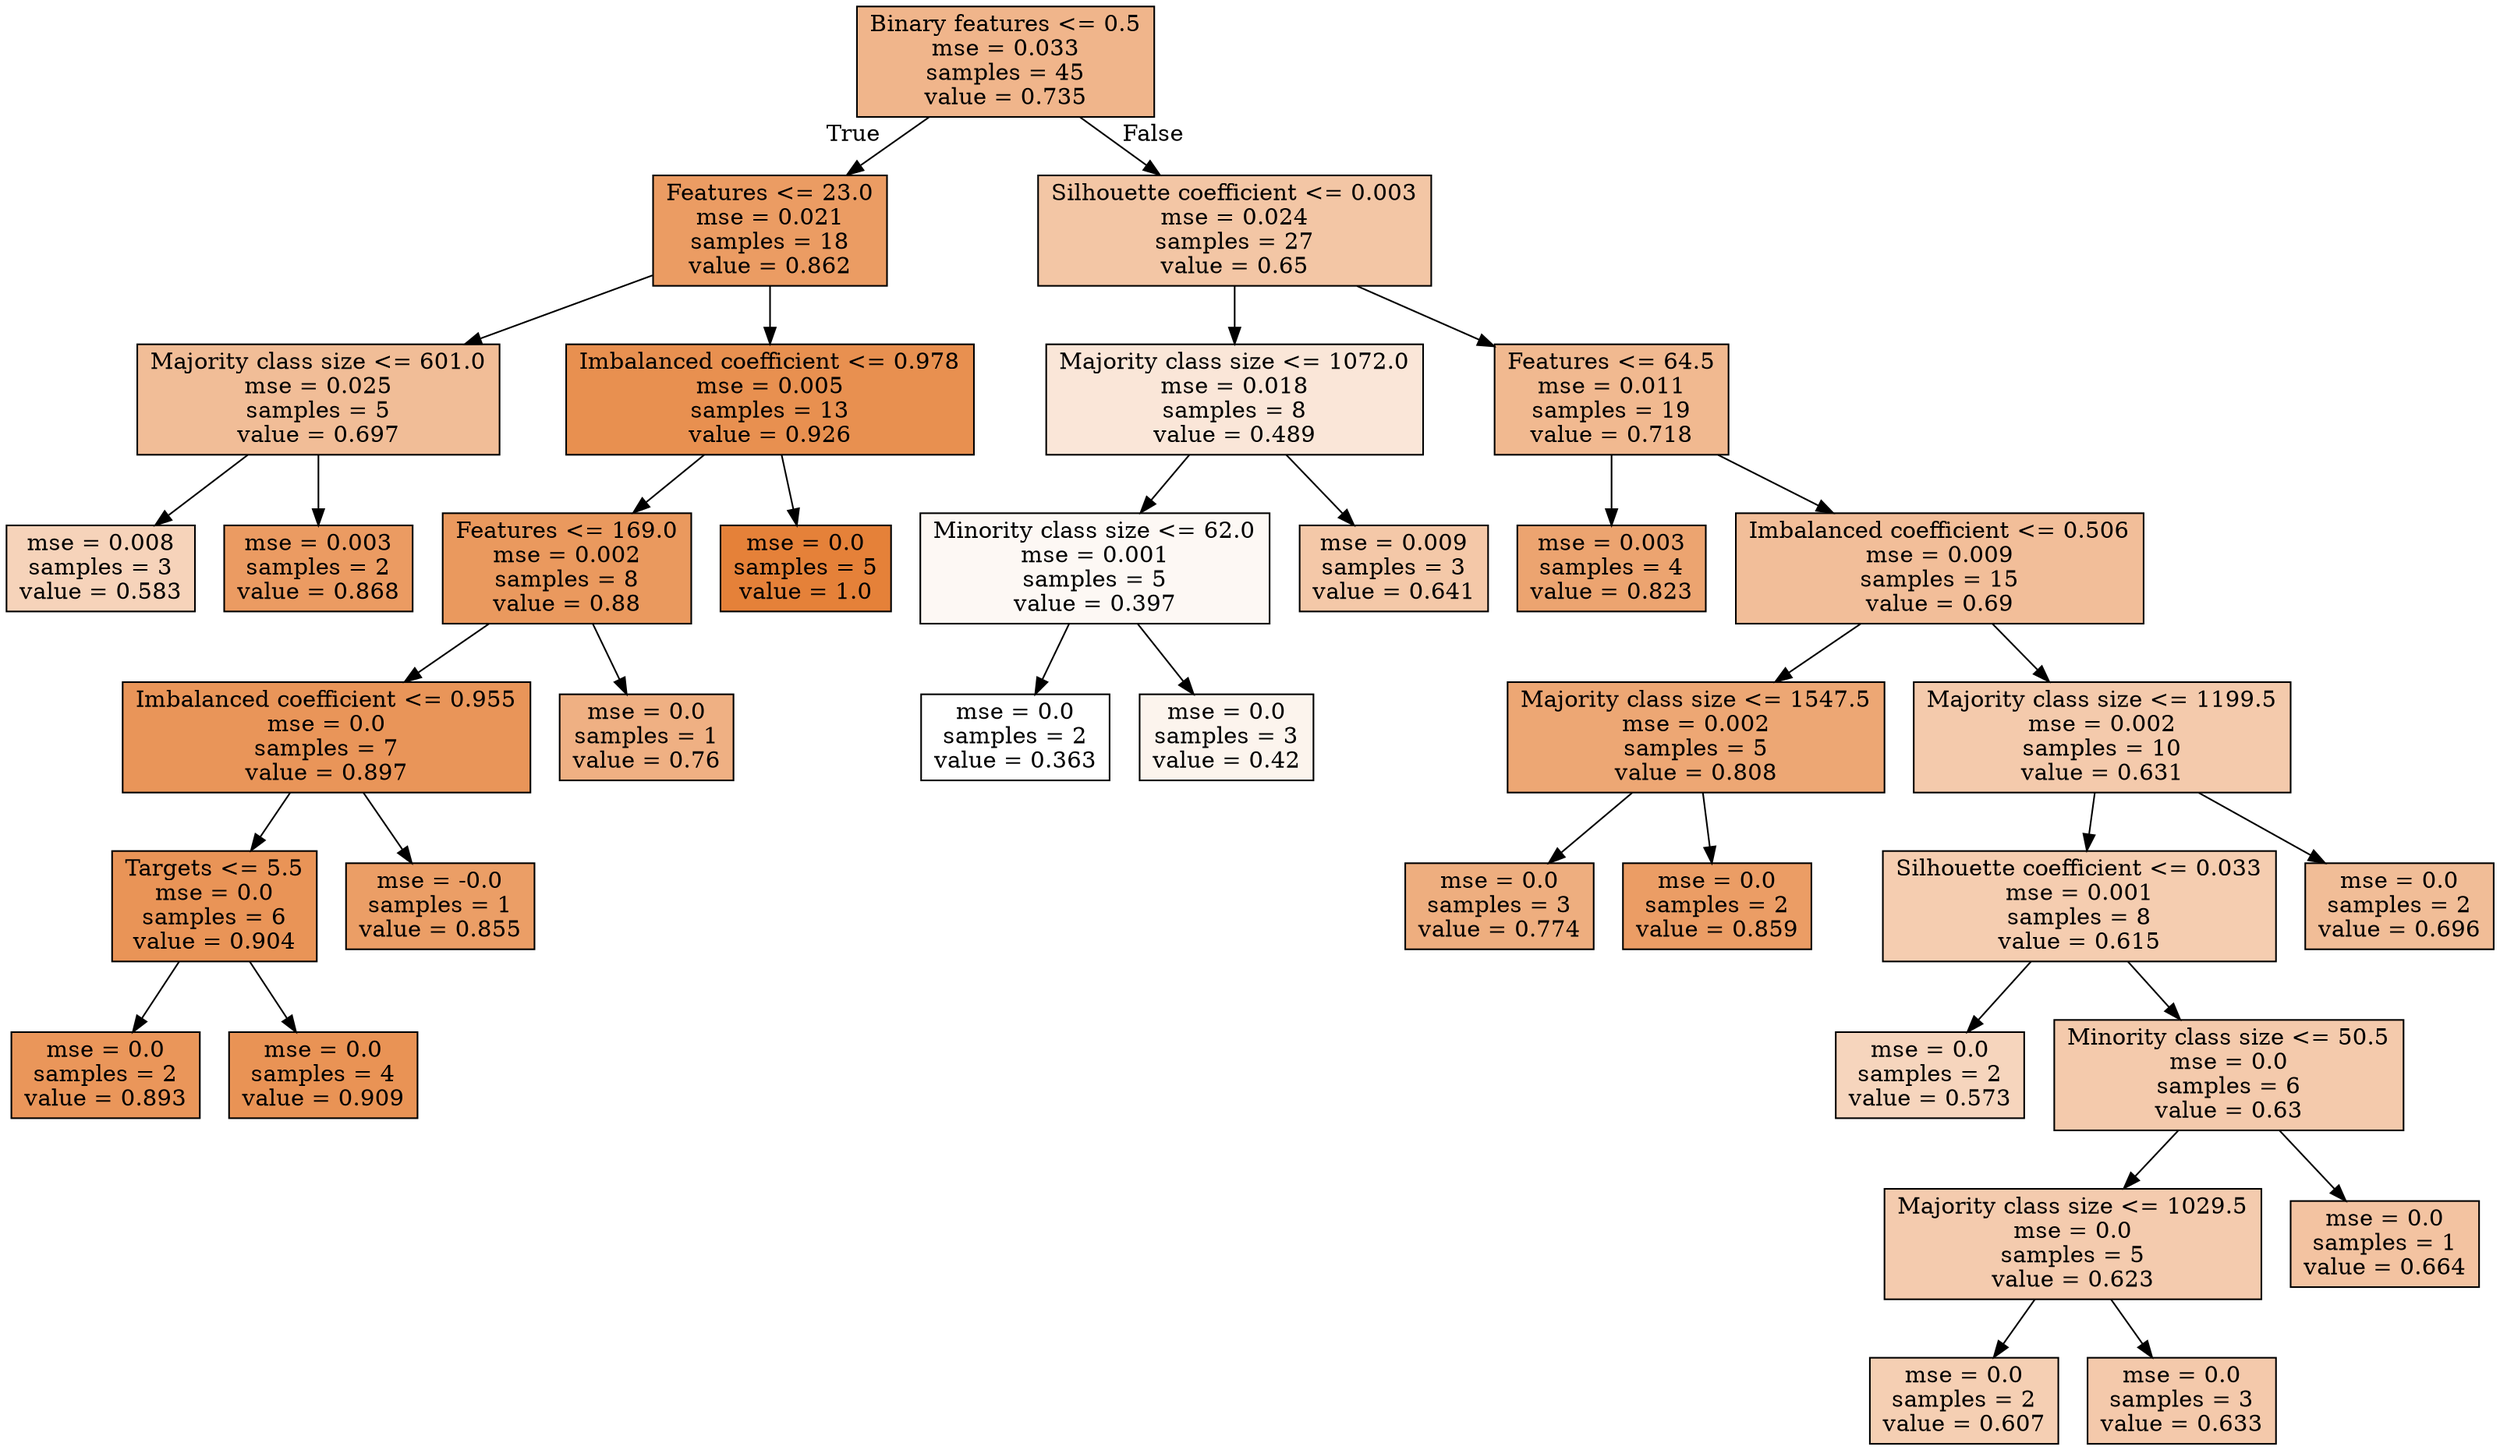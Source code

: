 digraph Tree {
node [shape=box, style="filled", color="black"] ;
0 [label="Binary features <= 0.5\nmse = 0.033\nsamples = 45\nvalue = 0.735", fillcolor="#e5813995"] ;
1 [label="Features <= 23.0\nmse = 0.021\nsamples = 18\nvalue = 0.862", fillcolor="#e58139c8"] ;
0 -> 1 [labeldistance=2.5, labelangle=45, headlabel="True"] ;
2 [label="Majority class size <= 601.0\nmse = 0.025\nsamples = 5\nvalue = 0.697", fillcolor="#e5813986"] ;
1 -> 2 ;
3 [label="mse = 0.008\nsamples = 3\nvalue = 0.583", fillcolor="#e5813958"] ;
2 -> 3 ;
4 [label="mse = 0.003\nsamples = 2\nvalue = 0.868", fillcolor="#e58139ca"] ;
2 -> 4 ;
5 [label="Imbalanced coefficient <= 0.978\nmse = 0.005\nsamples = 13\nvalue = 0.926", fillcolor="#e58139e1"] ;
1 -> 5 ;
6 [label="Features <= 169.0\nmse = 0.002\nsamples = 8\nvalue = 0.88", fillcolor="#e58139cf"] ;
5 -> 6 ;
7 [label="Imbalanced coefficient <= 0.955\nmse = 0.0\nsamples = 7\nvalue = 0.897", fillcolor="#e58139d6"] ;
6 -> 7 ;
8 [label="Targets <= 5.5\nmse = 0.0\nsamples = 6\nvalue = 0.904", fillcolor="#e58139d8"] ;
7 -> 8 ;
9 [label="mse = 0.0\nsamples = 2\nvalue = 0.893", fillcolor="#e58139d4"] ;
8 -> 9 ;
10 [label="mse = 0.0\nsamples = 4\nvalue = 0.909", fillcolor="#e58139db"] ;
8 -> 10 ;
11 [label="mse = -0.0\nsamples = 1\nvalue = 0.855", fillcolor="#e58139c5"] ;
7 -> 11 ;
12 [label="mse = 0.0\nsamples = 1\nvalue = 0.76", fillcolor="#e581399f"] ;
6 -> 12 ;
13 [label="mse = 0.0\nsamples = 5\nvalue = 1.0", fillcolor="#e58139ff"] ;
5 -> 13 ;
14 [label="Silhouette coefficient <= 0.003\nmse = 0.024\nsamples = 27\nvalue = 0.65", fillcolor="#e5813973"] ;
0 -> 14 [labeldistance=2.5, labelangle=-45, headlabel="False"] ;
15 [label="Majority class size <= 1072.0\nmse = 0.018\nsamples = 8\nvalue = 0.489", fillcolor="#e5813932"] ;
14 -> 15 ;
16 [label="Minority class size <= 62.0\nmse = 0.001\nsamples = 5\nvalue = 0.397", fillcolor="#e581390d"] ;
15 -> 16 ;
17 [label="mse = 0.0\nsamples = 2\nvalue = 0.363", fillcolor="#e5813900"] ;
16 -> 17 ;
18 [label="mse = 0.0\nsamples = 3\nvalue = 0.42", fillcolor="#e5813916"] ;
16 -> 18 ;
19 [label="mse = 0.009\nsamples = 3\nvalue = 0.641", fillcolor="#e581396f"] ;
15 -> 19 ;
20 [label="Features <= 64.5\nmse = 0.011\nsamples = 19\nvalue = 0.718", fillcolor="#e581398e"] ;
14 -> 20 ;
21 [label="mse = 0.003\nsamples = 4\nvalue = 0.823", fillcolor="#e58139b8"] ;
20 -> 21 ;
22 [label="Imbalanced coefficient <= 0.506\nmse = 0.009\nsamples = 15\nvalue = 0.69", fillcolor="#e5813983"] ;
20 -> 22 ;
23 [label="Majority class size <= 1547.5\nmse = 0.002\nsamples = 5\nvalue = 0.808", fillcolor="#e58139b2"] ;
22 -> 23 ;
24 [label="mse = 0.0\nsamples = 3\nvalue = 0.774", fillcolor="#e58139a4"] ;
23 -> 24 ;
25 [label="mse = 0.0\nsamples = 2\nvalue = 0.859", fillcolor="#e58139c6"] ;
23 -> 25 ;
26 [label="Majority class size <= 1199.5\nmse = 0.002\nsamples = 10\nvalue = 0.631", fillcolor="#e581396b"] ;
22 -> 26 ;
27 [label="Silhouette coefficient <= 0.033\nmse = 0.001\nsamples = 8\nvalue = 0.615", fillcolor="#e5813965"] ;
26 -> 27 ;
28 [label="mse = 0.0\nsamples = 2\nvalue = 0.573", fillcolor="#e5813954"] ;
27 -> 28 ;
29 [label="Minority class size <= 50.5\nmse = 0.0\nsamples = 6\nvalue = 0.63", fillcolor="#e581396b"] ;
27 -> 29 ;
30 [label="Majority class size <= 1029.5\nmse = 0.0\nsamples = 5\nvalue = 0.623", fillcolor="#e5813968"] ;
29 -> 30 ;
31 [label="mse = 0.0\nsamples = 2\nvalue = 0.607", fillcolor="#e5813961"] ;
30 -> 31 ;
32 [label="mse = 0.0\nsamples = 3\nvalue = 0.633", fillcolor="#e581396c"] ;
30 -> 32 ;
33 [label="mse = 0.0\nsamples = 1\nvalue = 0.664", fillcolor="#e5813978"] ;
29 -> 33 ;
34 [label="mse = 0.0\nsamples = 2\nvalue = 0.696", fillcolor="#e5813985"] ;
26 -> 34 ;
}